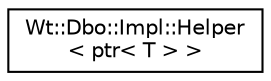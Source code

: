 digraph "Graphical Class Hierarchy"
{
 // LATEX_PDF_SIZE
  edge [fontname="Helvetica",fontsize="10",labelfontname="Helvetica",labelfontsize="10"];
  node [fontname="Helvetica",fontsize="10",shape=record];
  rankdir="LR";
  Node0 [label="Wt::Dbo::Impl::Helper\l\< ptr\< T \> \>",height=0.2,width=0.4,color="black", fillcolor="white", style="filled",URL="$structWt_1_1Dbo_1_1Impl_1_1Helper_3_01ptr_3_01T_01_4_01_4.html",tooltip=" "];
}
